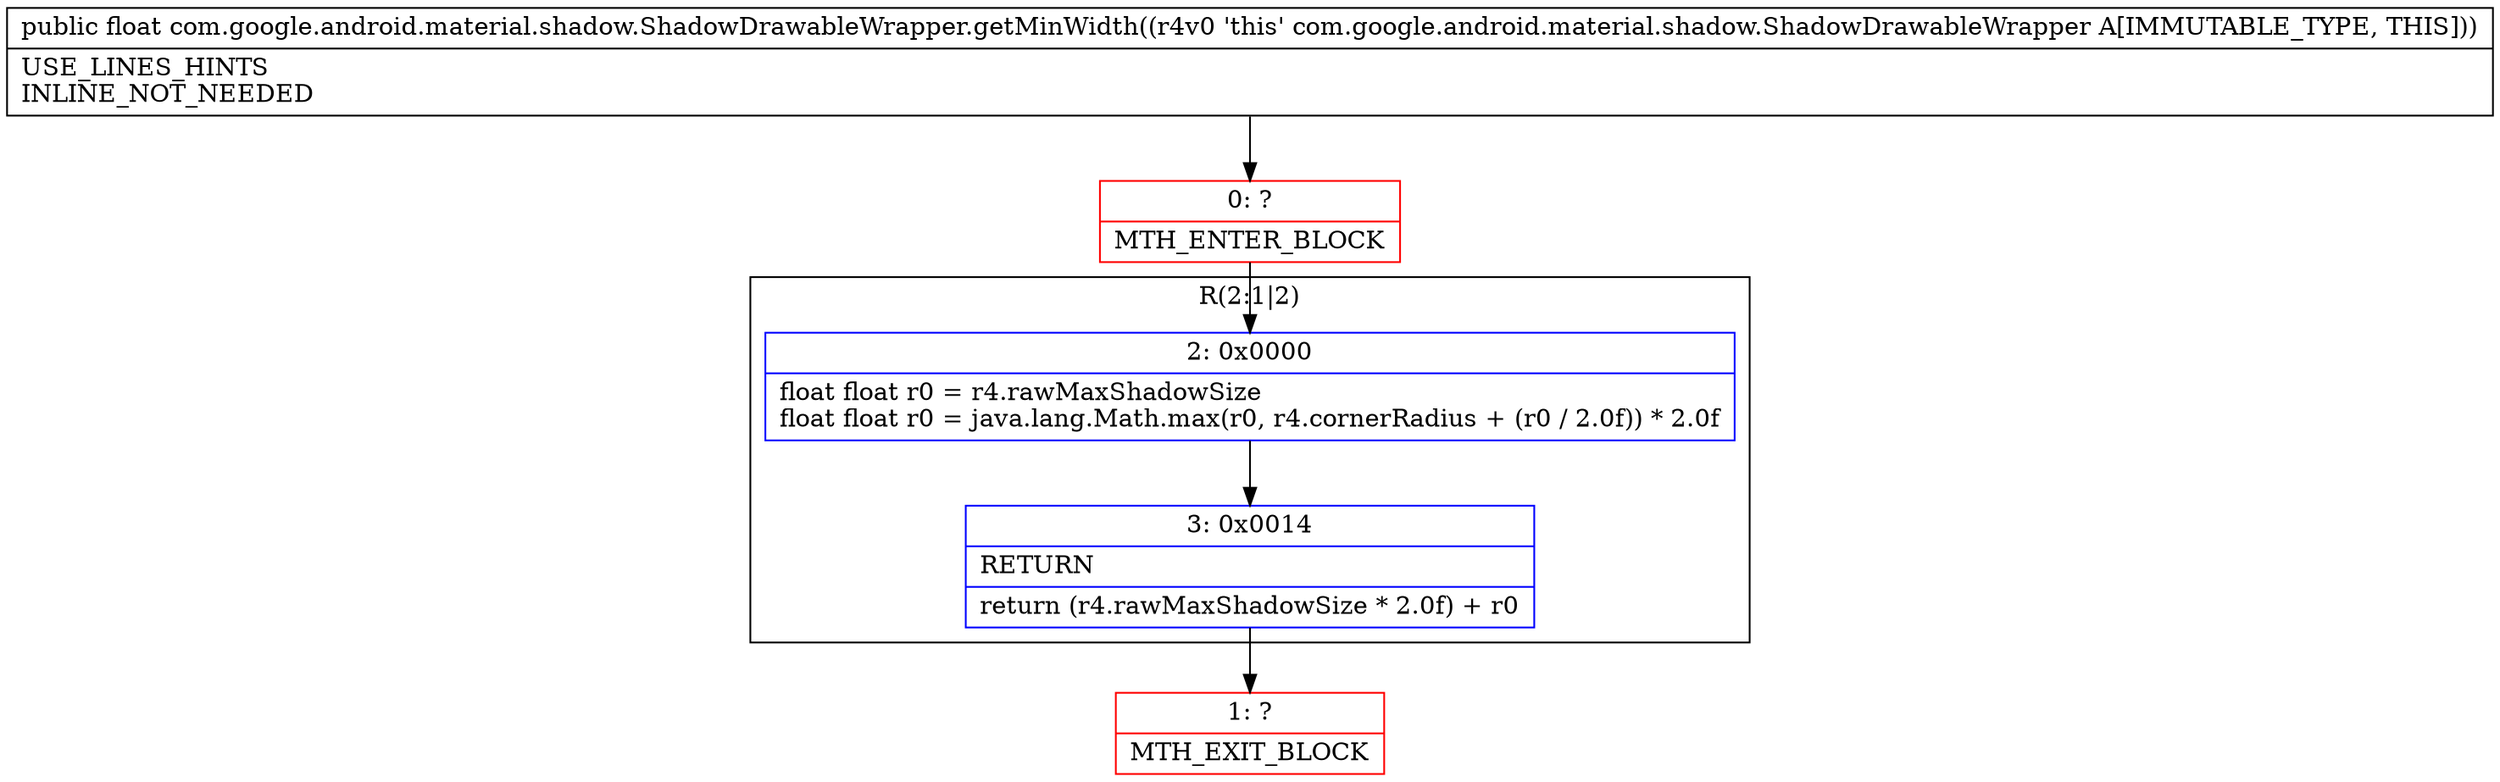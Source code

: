 digraph "CFG forcom.google.android.material.shadow.ShadowDrawableWrapper.getMinWidth()F" {
subgraph cluster_Region_1288353571 {
label = "R(2:1|2)";
node [shape=record,color=blue];
Node_2 [shape=record,label="{2\:\ 0x0000|float float r0 = r4.rawMaxShadowSize\lfloat float r0 = java.lang.Math.max(r0, r4.cornerRadius + (r0 \/ 2.0f)) * 2.0f\l}"];
Node_3 [shape=record,label="{3\:\ 0x0014|RETURN\l|return (r4.rawMaxShadowSize * 2.0f) + r0\l}"];
}
Node_0 [shape=record,color=red,label="{0\:\ ?|MTH_ENTER_BLOCK\l}"];
Node_1 [shape=record,color=red,label="{1\:\ ?|MTH_EXIT_BLOCK\l}"];
MethodNode[shape=record,label="{public float com.google.android.material.shadow.ShadowDrawableWrapper.getMinWidth((r4v0 'this' com.google.android.material.shadow.ShadowDrawableWrapper A[IMMUTABLE_TYPE, THIS]))  | USE_LINES_HINTS\lINLINE_NOT_NEEDED\l}"];
MethodNode -> Node_0;Node_2 -> Node_3;
Node_3 -> Node_1;
Node_0 -> Node_2;
}

